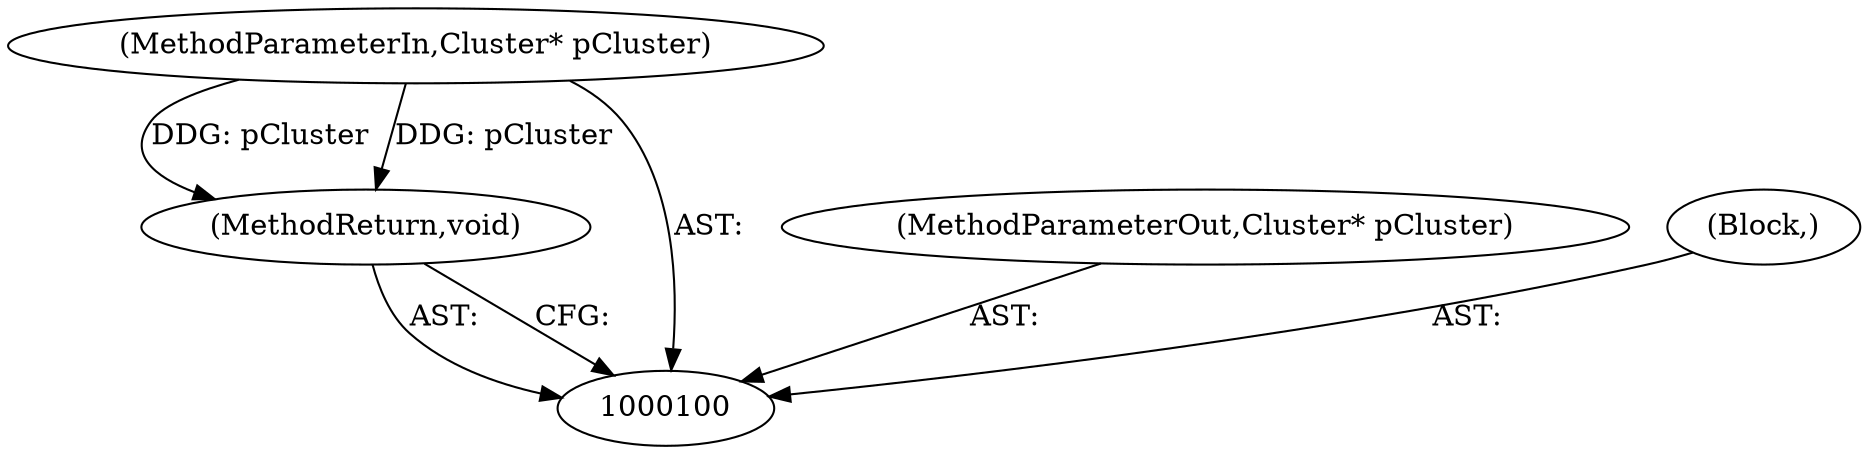 digraph "0_Android_cc274e2abe8b2a6698a5c47d8aa4bb45f1f9538d" {
"1000103" [label="(MethodReturn,void)"];
"1000101" [label="(MethodParameterIn,Cluster* pCluster)"];
"1000107" [label="(MethodParameterOut,Cluster* pCluster)"];
"1000102" [label="(Block,)"];
"1000103" -> "1000100"  [label="AST: "];
"1000103" -> "1000100"  [label="CFG: "];
"1000101" -> "1000103"  [label="DDG: pCluster"];
"1000101" -> "1000100"  [label="AST: "];
"1000101" -> "1000103"  [label="DDG: pCluster"];
"1000107" -> "1000100"  [label="AST: "];
"1000102" -> "1000100"  [label="AST: "];
}
